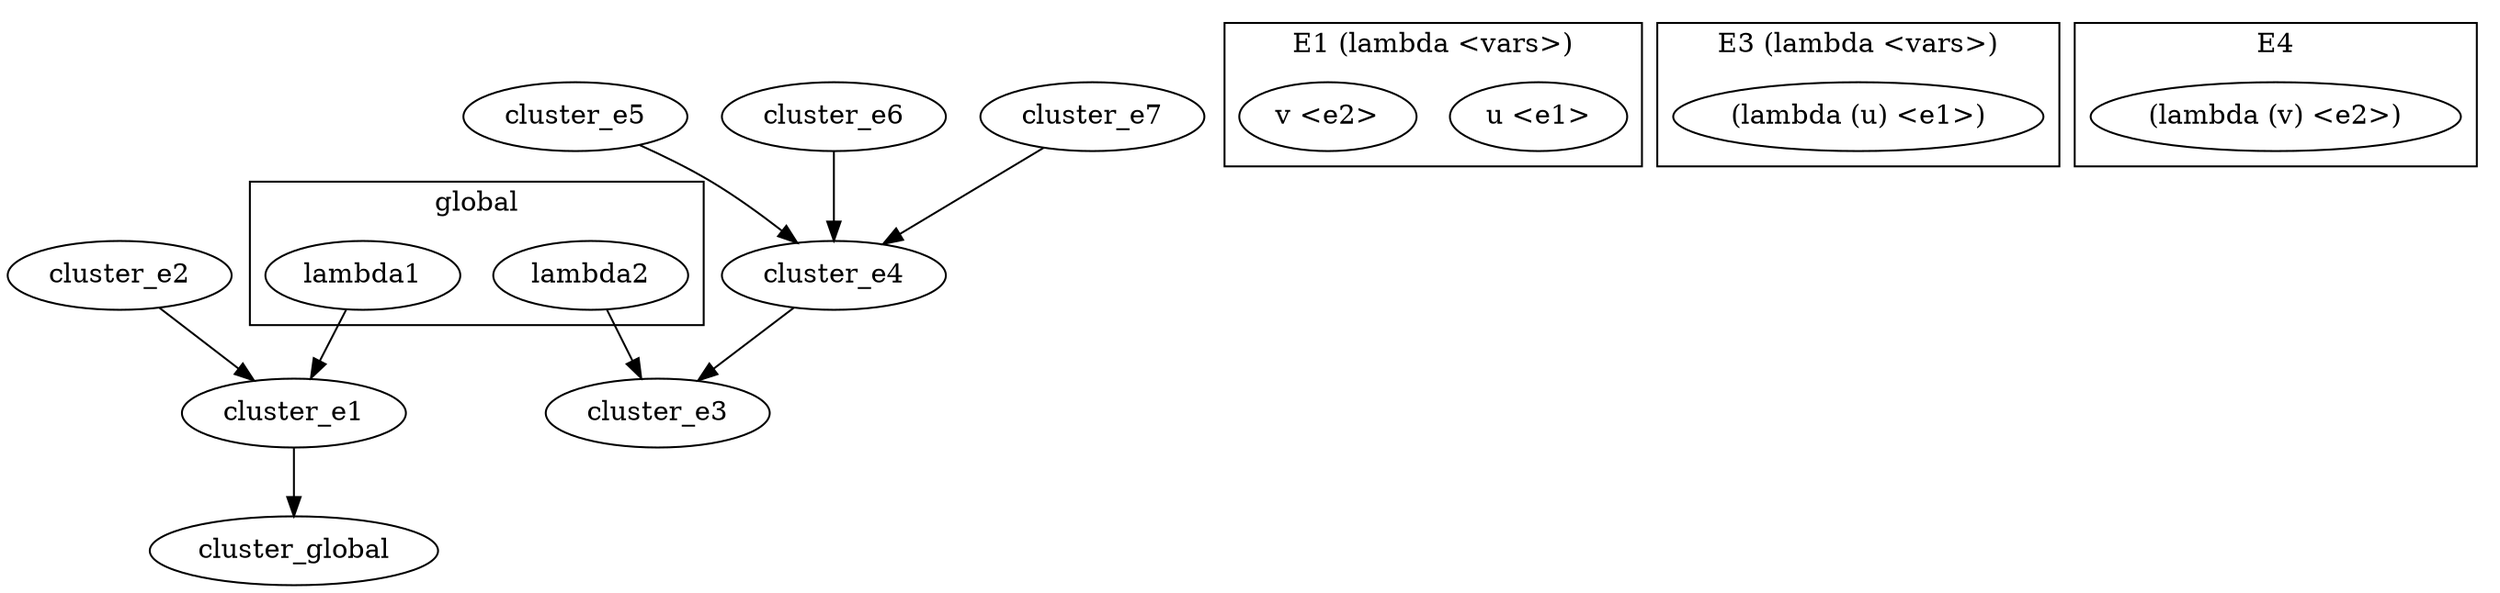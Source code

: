 #!/usr/bin/env fdp
digraph internal_def {
        subgraph cluster_global {
                label="global"
                lambda1
                lambda2
        }
        subgraph cluster_e1 {
                label="E1 (lambda <vars>)"
                u_e1[label="u <e1>"]
                v_e1[label="v <e2>"]
        }
        subgraph cluster_e2 {
                label="E2 <e3>"
        }
        subgraph cluster_e3 {
                label="E3 (lambda <vars>)"
                u_e3[label="(lambda (u) <e1>)"]
        }
        subgraph cluster_e4 {
                label="E4"
                v_e3[label="(lambda (v) <e2>)"]
        }
        subgraph cluster_e5 {
                label="E5 (set! u...)"
        }
        subgraph cluster_e6 {
                label="E6 (set! v...)"
        }
        subgraph cluster_e7 {
                label="E7 <e3>"
        }
        lambda1 -> cluster_e1
        cluster_e1 -> cluster_global
        cluster_e2 -> cluster_e1
        lambda2 -> cluster_e3
        cluster_e4 -> cluster_e3
        cluster_e5 -> cluster_e4
        cluster_e6 -> cluster_e4
        cluster_e7 -> cluster_e4
}
